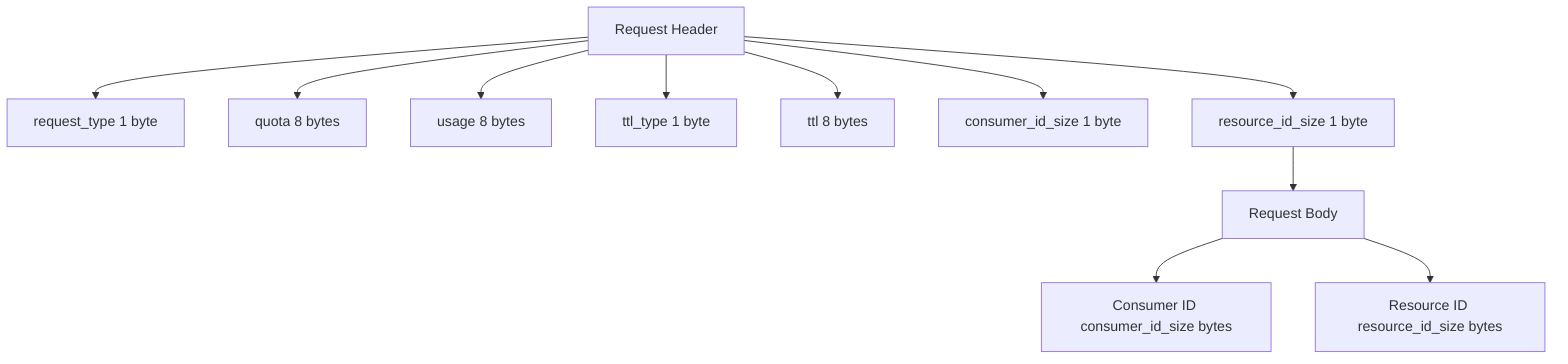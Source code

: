 flowchart TD
    A[Request Header] --> B[request_type 1 byte]
    A --> C[quota 8 bytes]
    A --> D[usage 8 bytes]
    A --> E[ttl_type 1 byte]
    A --> F[ttl 8 bytes]
    A --> G[consumer_id_size 1 byte]
    A --> H[resource_id_size 1 byte]

    H --> I[Request Body]
    I --> J[Consumer ID consumer_id_size bytes]
    I --> K[Resource ID resource_id_size bytes]